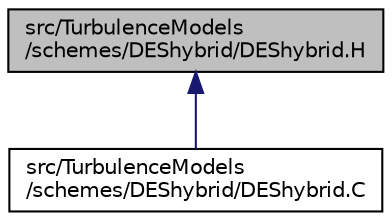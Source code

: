 digraph "src/TurbulenceModels/schemes/DEShybrid/DEShybrid.H"
{
  bgcolor="transparent";
  edge [fontname="Helvetica",fontsize="10",labelfontname="Helvetica",labelfontsize="10"];
  node [fontname="Helvetica",fontsize="10",shape=record];
  Node1 [label="src/TurbulenceModels\l/schemes/DEShybrid/DEShybrid.H",height=0.2,width=0.4,color="black", fillcolor="grey75", style="filled" fontcolor="black"];
  Node1 -> Node2 [dir="back",color="midnightblue",fontsize="10",style="solid",fontname="Helvetica"];
  Node2 [label="src/TurbulenceModels\l/schemes/DEShybrid/DEShybrid.C",height=0.2,width=0.4,color="black",URL="$DEShybrid_8C.html"];
}
